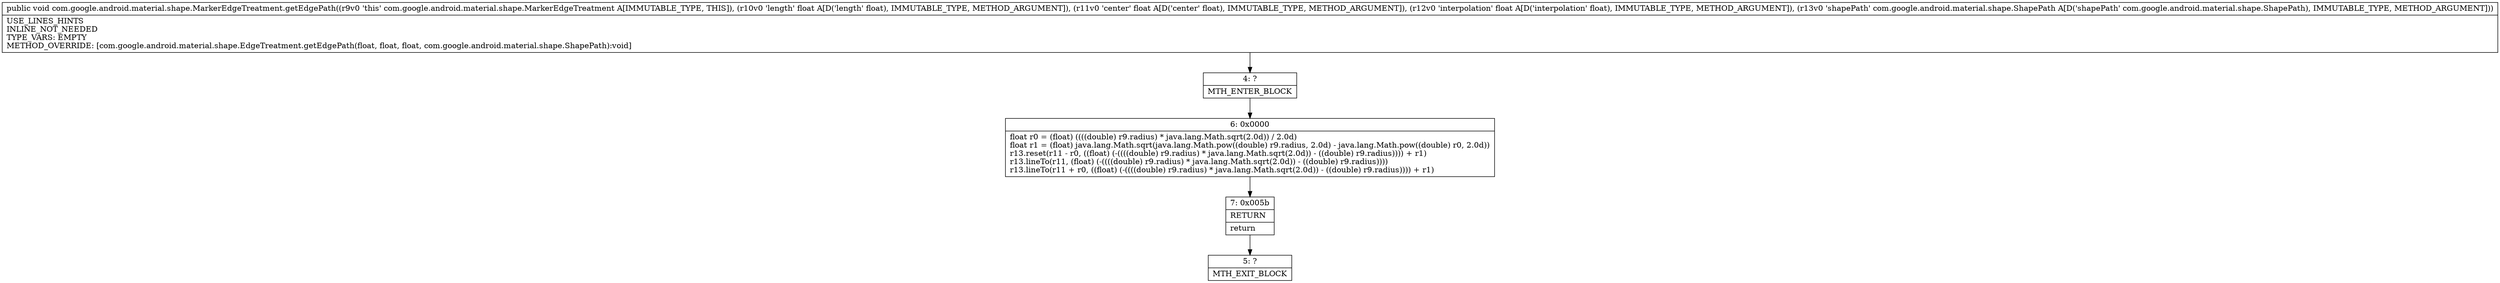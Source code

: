 digraph "CFG forcom.google.android.material.shape.MarkerEdgeTreatment.getEdgePath(FFFLcom\/google\/android\/material\/shape\/ShapePath;)V" {
Node_4 [shape=record,label="{4\:\ ?|MTH_ENTER_BLOCK\l}"];
Node_6 [shape=record,label="{6\:\ 0x0000|float r0 = (float) ((((double) r9.radius) * java.lang.Math.sqrt(2.0d)) \/ 2.0d)\lfloat r1 = (float) java.lang.Math.sqrt(java.lang.Math.pow((double) r9.radius, 2.0d) \- java.lang.Math.pow((double) r0, 2.0d))\lr13.reset(r11 \- r0, ((float) (\-((((double) r9.radius) * java.lang.Math.sqrt(2.0d)) \- ((double) r9.radius)))) + r1)\lr13.lineTo(r11, (float) (\-((((double) r9.radius) * java.lang.Math.sqrt(2.0d)) \- ((double) r9.radius))))\lr13.lineTo(r11 + r0, ((float) (\-((((double) r9.radius) * java.lang.Math.sqrt(2.0d)) \- ((double) r9.radius)))) + r1)\l}"];
Node_7 [shape=record,label="{7\:\ 0x005b|RETURN\l|return\l}"];
Node_5 [shape=record,label="{5\:\ ?|MTH_EXIT_BLOCK\l}"];
MethodNode[shape=record,label="{public void com.google.android.material.shape.MarkerEdgeTreatment.getEdgePath((r9v0 'this' com.google.android.material.shape.MarkerEdgeTreatment A[IMMUTABLE_TYPE, THIS]), (r10v0 'length' float A[D('length' float), IMMUTABLE_TYPE, METHOD_ARGUMENT]), (r11v0 'center' float A[D('center' float), IMMUTABLE_TYPE, METHOD_ARGUMENT]), (r12v0 'interpolation' float A[D('interpolation' float), IMMUTABLE_TYPE, METHOD_ARGUMENT]), (r13v0 'shapePath' com.google.android.material.shape.ShapePath A[D('shapePath' com.google.android.material.shape.ShapePath), IMMUTABLE_TYPE, METHOD_ARGUMENT]))  | USE_LINES_HINTS\lINLINE_NOT_NEEDED\lTYPE_VARS: EMPTY\lMETHOD_OVERRIDE: [com.google.android.material.shape.EdgeTreatment.getEdgePath(float, float, float, com.google.android.material.shape.ShapePath):void]\l}"];
MethodNode -> Node_4;Node_4 -> Node_6;
Node_6 -> Node_7;
Node_7 -> Node_5;
}

